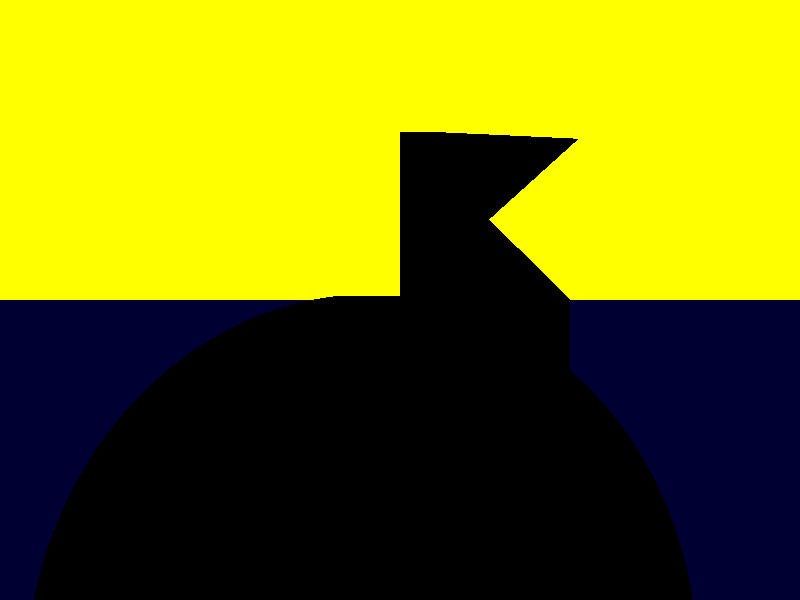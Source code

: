 camera{
	location <0,0,5>
 	look_at <0,0,0>
}

background {
	rgb <0,0,0.2>
}

light_source{
	<0.5,1,-80>
	rgb <1,1,1>
}

plane {
    y,1.4
    pigment {
        rgb <1,1,0>
    }
}

triangle{
	<-2, -0.1, 0>
	<-1, 1, 0>
	<0, 0, 0>
	rgb <1,0,0>
	rotate <0,0,-45>
}

triangle{
	<0, -2, 0>
	<-1, -1, 0>
	<0, 0, 0>
	rgb <1,0,0>
	rotate <0,0,-45>
}

triangle{
	<1, -1, 0>
	<2, 0, 0>
	<-1, -1, 0>
	rgb <1,0,0>
	rotate <0,0,-45>
}

triangle{
	<-1, 0, 0>
	<2, 0, 0>
	<-1, -1, 0>
	rgb <1,0,0>
	rotate <0,0,-45>
}

sphere{
	<10,-98,-200>
	100
	rgb <1,0.75,0.14>
}


background {
	rgb <0,0,0.2>
}

light_source{
	<0.5,1,-80>
	rgb <1,1,1>
}

plane {
    y,0
    pigment {
        rgb <1,1,0>
    }
}

triangle{
	<-2, -0.1, 0>
	<-1, 1, 0>
	<0, 0, 0>
	rgb <1,0,0>
	rotate <0,0,-45>
}

triangle{
	<0, -2, 0>
	<-1, -1, 0>
	<0, 0, 0>
	rgb <1,0,0>
	rotate <0,0,-45>
}

triangle{
	<1, -1, 0>
	<2, 0, 0>
	<-1, -1, 0>
	rgb <1,0,0>
	rotate <0,0,-45>
}

triangle{
	<-1, 0, 0>
	<2, 0, 0>
	<-1, -1, 0>
	rgb <1,0,0>
	rotate <0,0,-45>
}


